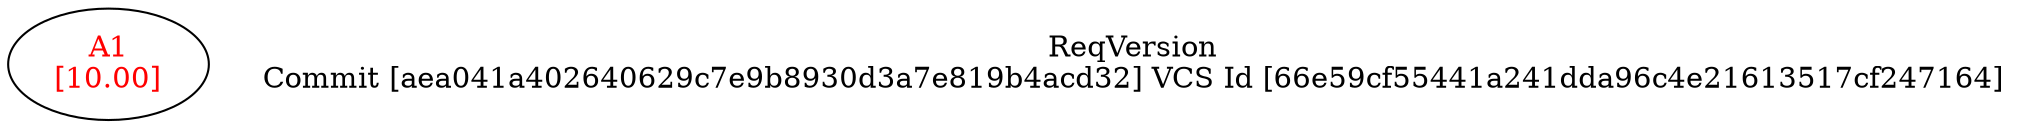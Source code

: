 digraph reqdeps {
rankdir=BT;
mclimit=10.0;
nslimit=10.0;ranksep=1;
"A1" [fontcolor=red,label="A1\n[10.00]"];
ReqVersion [shape=plaintext label="ReqVersion\nCommit [aea041a402640629c7e9b8930d3a7e819b4acd32] VCS Id [66e59cf55441a241dda96c4e21613517cf247164]"]
}
